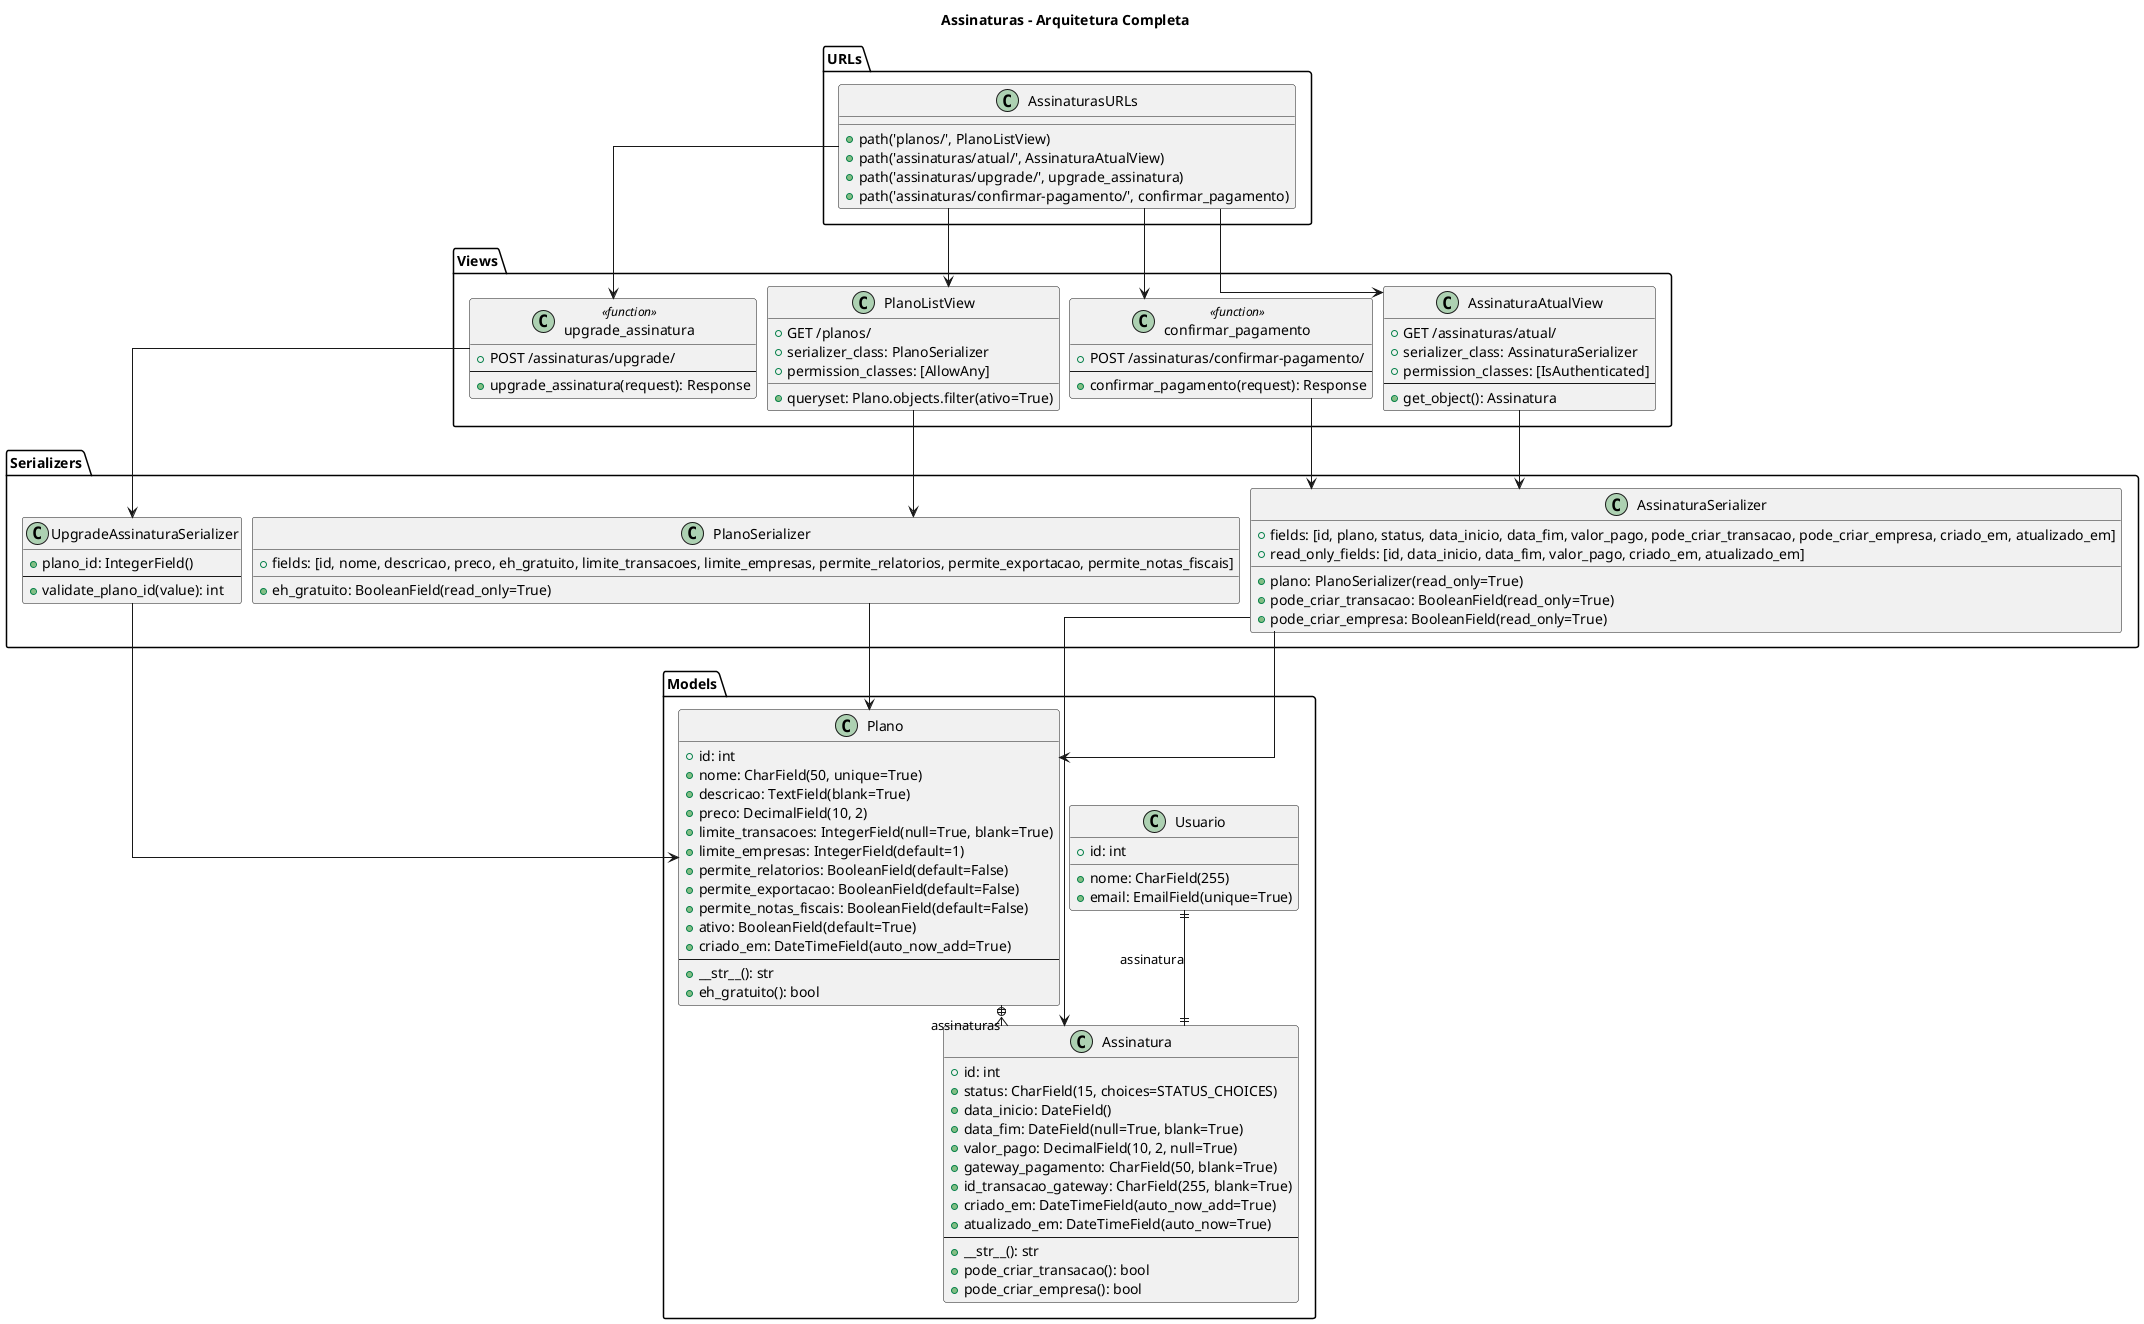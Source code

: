 @startuml assinaturas_complete
!define DIRECTION left to right direction
title Assinaturas - Arquitetura Completa

skinparam linetype ortho
skinparam nodesep 10
skinparam ranksep 20

package "URLs" {
  class AssinaturasURLs {
    +path('planos/', PlanoListView)
    +path('assinaturas/atual/', AssinaturaAtualView)
    +path('assinaturas/upgrade/', upgrade_assinatura)
    +path('assinaturas/confirmar-pagamento/', confirmar_pagamento)
  }
}

package "Views" {
  class PlanoListView {
    +GET /planos/
    +queryset: Plano.objects.filter(ativo=True)
    +serializer_class: PlanoSerializer
    +permission_classes: [AllowAny]
  }
  
  class AssinaturaAtualView {
    +GET /assinaturas/atual/
    +serializer_class: AssinaturaSerializer
    +permission_classes: [IsAuthenticated]
    --
    +get_object(): Assinatura
  }
  
  class "upgrade_assinatura" <<function>> {
    +POST /assinaturas/upgrade/
    --
    +upgrade_assinatura(request): Response
  }
  
  class "confirmar_pagamento" <<function>> {
    +POST /assinaturas/confirmar-pagamento/
    --
    +confirmar_pagamento(request): Response
  }
}

package "Serializers" {
  class PlanoSerializer {
    +eh_gratuito: BooleanField(read_only=True)
    +fields: [id, nome, descricao, preco, eh_gratuito, limite_transacoes, limite_empresas, permite_relatorios, permite_exportacao, permite_notas_fiscais]
  }
  
  class AssinaturaSerializer {
    +plano: PlanoSerializer(read_only=True)
    +pode_criar_transacao: BooleanField(read_only=True)
    +pode_criar_empresa: BooleanField(read_only=True)
    +fields: [id, plano, status, data_inicio, data_fim, valor_pago, pode_criar_transacao, pode_criar_empresa, criado_em, atualizado_em]
    +read_only_fields: [id, data_inicio, data_fim, valor_pago, criado_em, atualizado_em]
  }
  
  class UpgradeAssinaturaSerializer {
    +plano_id: IntegerField()
    --
    +validate_plano_id(value): int
  }
}

package "Models" {
  class Plano {
    +id: int
    +nome: CharField(50, unique=True)
    +descricao: TextField(blank=True)
    +preco: DecimalField(10, 2)
    +limite_transacoes: IntegerField(null=True, blank=True)
    +limite_empresas: IntegerField(default=1)
    +permite_relatorios: BooleanField(default=False)
    +permite_exportacao: BooleanField(default=False)
    +permite_notas_fiscais: BooleanField(default=False)
    +ativo: BooleanField(default=True)
    +criado_em: DateTimeField(auto_now_add=True)
    --
    +__str__(): str
    +eh_gratuito(): bool
  }
  
  class Assinatura {
    +id: int
    +status: CharField(15, choices=STATUS_CHOICES)
    +data_inicio: DateField()
    +data_fim: DateField(null=True, blank=True)
    +valor_pago: DecimalField(10, 2, null=True)
    +gateway_pagamento: CharField(50, blank=True)
    +id_transacao_gateway: CharField(255, blank=True)
    +criado_em: DateTimeField(auto_now_add=True)
    +atualizado_em: DateTimeField(auto_now=True)
    --
    +__str__(): str
    +pode_criar_transacao(): bool
    +pode_criar_empresa(): bool
  }
  
  class Usuario {
    +id: int
    +nome: CharField(255)
    +email: EmailField(unique=True)
  }
}

' Relacionamentos URLs -> Views
AssinaturasURLs --> PlanoListView
AssinaturasURLs --> AssinaturaAtualView
AssinaturasURLs --> upgrade_assinatura
AssinaturasURLs --> confirmar_pagamento

' Relacionamentos Views -> Serializers
PlanoListView --> PlanoSerializer
AssinaturaAtualView --> AssinaturaSerializer
upgrade_assinatura --> UpgradeAssinaturaSerializer
confirmar_pagamento --> AssinaturaSerializer

' Relacionamentos Serializers -> Models
PlanoSerializer --> Plano
AssinaturaSerializer --> Assinatura
AssinaturaSerializer --> Plano
UpgradeAssinaturaSerializer --> Plano

' Relacionamentos entre Models
Usuario ||--|| Assinatura : assinatura
Plano ||--o{ Assinatura : assinaturas
@enduml